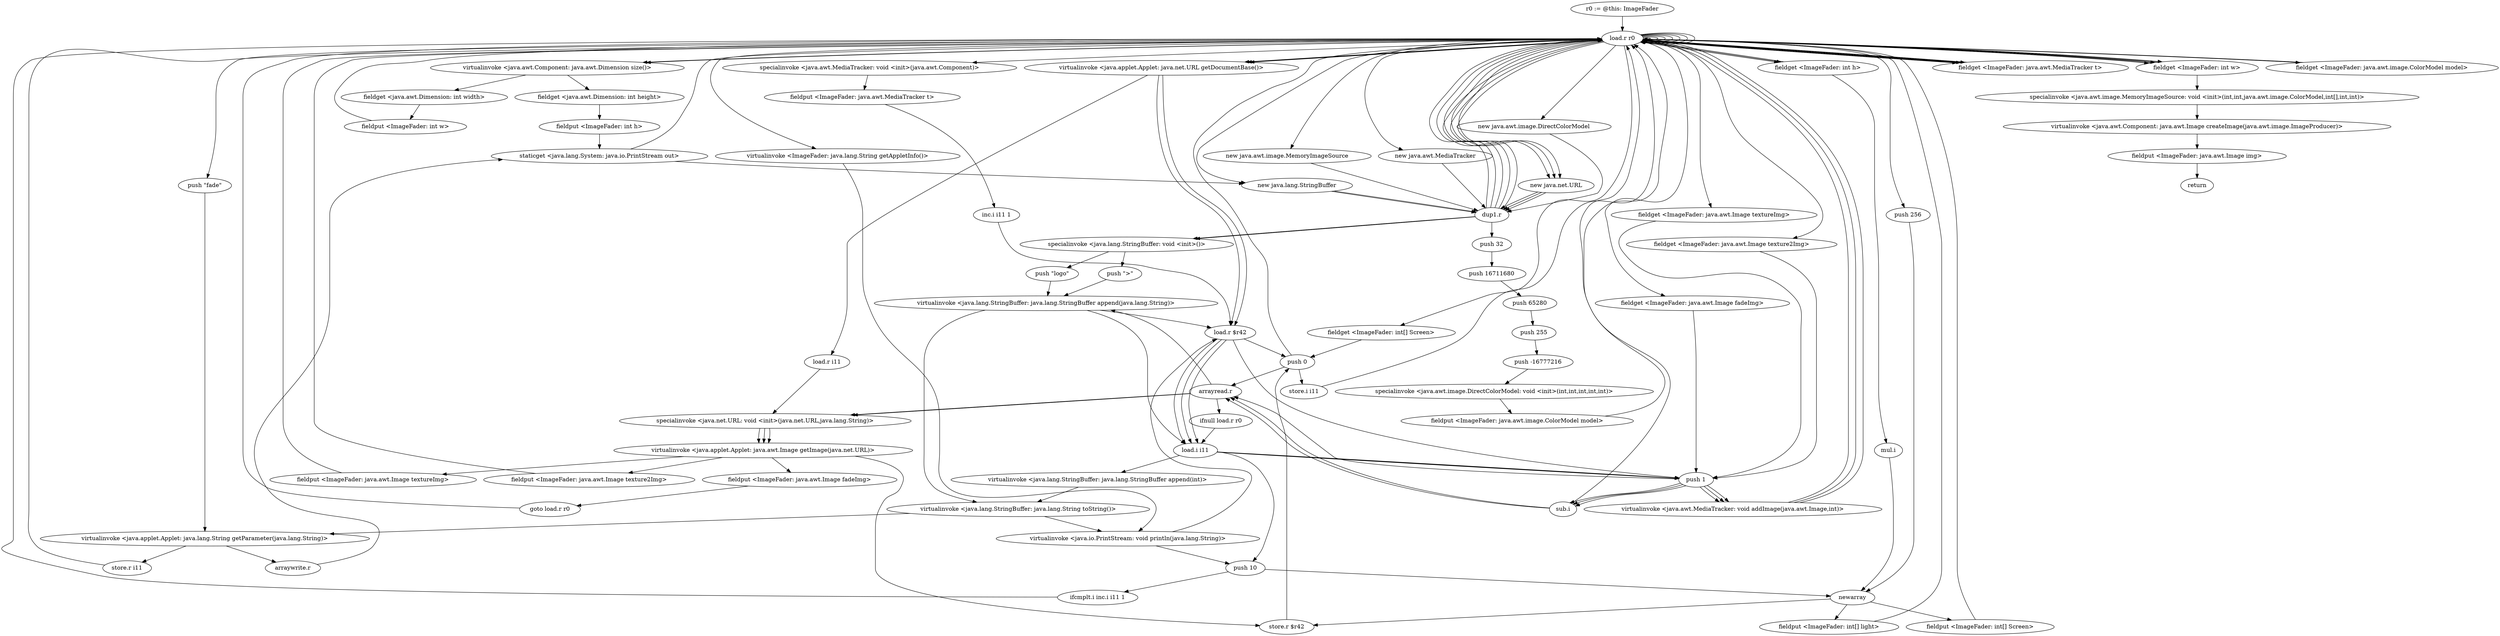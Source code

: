 digraph "" {
    "r0 := @this: ImageFader"
    "load.r r0"
    "r0 := @this: ImageFader"->"load.r r0";
    "load.r r0"->"load.r r0";
    "virtualinvoke <java.awt.Component: java.awt.Dimension size()>"
    "load.r r0"->"virtualinvoke <java.awt.Component: java.awt.Dimension size()>";
    "fieldget <java.awt.Dimension: int width>"
    "virtualinvoke <java.awt.Component: java.awt.Dimension size()>"->"fieldget <java.awt.Dimension: int width>";
    "fieldput <ImageFader: int w>"
    "fieldget <java.awt.Dimension: int width>"->"fieldput <ImageFader: int w>";
    "fieldput <ImageFader: int w>"->"load.r r0";
    "load.r r0"->"load.r r0";
    "load.r r0"->"virtualinvoke <java.awt.Component: java.awt.Dimension size()>";
    "fieldget <java.awt.Dimension: int height>"
    "virtualinvoke <java.awt.Component: java.awt.Dimension size()>"->"fieldget <java.awt.Dimension: int height>";
    "fieldput <ImageFader: int h>"
    "fieldget <java.awt.Dimension: int height>"->"fieldput <ImageFader: int h>";
    "staticget <java.lang.System: java.io.PrintStream out>"
    "fieldput <ImageFader: int h>"->"staticget <java.lang.System: java.io.PrintStream out>";
    "staticget <java.lang.System: java.io.PrintStream out>"->"load.r r0";
    "virtualinvoke <ImageFader: java.lang.String getAppletInfo()>"
    "load.r r0"->"virtualinvoke <ImageFader: java.lang.String getAppletInfo()>";
    "virtualinvoke <java.io.PrintStream: void println(java.lang.String)>"
    "virtualinvoke <ImageFader: java.lang.String getAppletInfo()>"->"virtualinvoke <java.io.PrintStream: void println(java.lang.String)>";
    "push 10"
    "virtualinvoke <java.io.PrintStream: void println(java.lang.String)>"->"push 10";
    "newarray"
    "push 10"->"newarray";
    "store.r $r42"
    "newarray"->"store.r $r42";
    "push 0"
    "store.r $r42"->"push 0";
    "store.i i11"
    "push 0"->"store.i i11";
    "store.i i11"->"load.r r0";
    "new java.awt.MediaTracker"
    "load.r r0"->"new java.awt.MediaTracker";
    "dup1.r"
    "new java.awt.MediaTracker"->"dup1.r";
    "dup1.r"->"load.r r0";
    "specialinvoke <java.awt.MediaTracker: void <init>(java.awt.Component)>"
    "load.r r0"->"specialinvoke <java.awt.MediaTracker: void <init>(java.awt.Component)>";
    "fieldput <ImageFader: java.awt.MediaTracker t>"
    "specialinvoke <java.awt.MediaTracker: void <init>(java.awt.Component)>"->"fieldput <ImageFader: java.awt.MediaTracker t>";
    "inc.i i11 1"
    "fieldput <ImageFader: java.awt.MediaTracker t>"->"inc.i i11 1";
    "load.r $r42"
    "inc.i i11 1"->"load.r $r42";
    "load.i i11"
    "load.r $r42"->"load.i i11";
    "push 1"
    "load.i i11"->"push 1";
    "sub.i"
    "push 1"->"sub.i";
    "sub.i"->"load.r r0";
    "new java.lang.StringBuffer"
    "load.r r0"->"new java.lang.StringBuffer";
    "new java.lang.StringBuffer"->"dup1.r";
    "specialinvoke <java.lang.StringBuffer: void <init>()>"
    "dup1.r"->"specialinvoke <java.lang.StringBuffer: void <init>()>";
    "push \"logo\""
    "specialinvoke <java.lang.StringBuffer: void <init>()>"->"push \"logo\"";
    "virtualinvoke <java.lang.StringBuffer: java.lang.StringBuffer append(java.lang.String)>"
    "push \"logo\""->"virtualinvoke <java.lang.StringBuffer: java.lang.StringBuffer append(java.lang.String)>";
    "virtualinvoke <java.lang.StringBuffer: java.lang.StringBuffer append(java.lang.String)>"->"load.i i11";
    "virtualinvoke <java.lang.StringBuffer: java.lang.StringBuffer append(int)>"
    "load.i i11"->"virtualinvoke <java.lang.StringBuffer: java.lang.StringBuffer append(int)>";
    "virtualinvoke <java.lang.StringBuffer: java.lang.String toString()>"
    "virtualinvoke <java.lang.StringBuffer: java.lang.StringBuffer append(int)>"->"virtualinvoke <java.lang.StringBuffer: java.lang.String toString()>";
    "virtualinvoke <java.applet.Applet: java.lang.String getParameter(java.lang.String)>"
    "virtualinvoke <java.lang.StringBuffer: java.lang.String toString()>"->"virtualinvoke <java.applet.Applet: java.lang.String getParameter(java.lang.String)>";
    "arraywrite.r"
    "virtualinvoke <java.applet.Applet: java.lang.String getParameter(java.lang.String)>"->"arraywrite.r";
    "arraywrite.r"->"staticget <java.lang.System: java.io.PrintStream out>";
    "staticget <java.lang.System: java.io.PrintStream out>"->"new java.lang.StringBuffer";
    "new java.lang.StringBuffer"->"dup1.r";
    "dup1.r"->"specialinvoke <java.lang.StringBuffer: void <init>()>";
    "push \">\""
    "specialinvoke <java.lang.StringBuffer: void <init>()>"->"push \">\"";
    "push \">\""->"virtualinvoke <java.lang.StringBuffer: java.lang.StringBuffer append(java.lang.String)>";
    "virtualinvoke <java.lang.StringBuffer: java.lang.StringBuffer append(java.lang.String)>"->"load.r $r42";
    "load.r $r42"->"load.i i11";
    "load.i i11"->"push 1";
    "push 1"->"sub.i";
    "arrayread.r"
    "sub.i"->"arrayread.r";
    "arrayread.r"->"virtualinvoke <java.lang.StringBuffer: java.lang.StringBuffer append(java.lang.String)>";
    "virtualinvoke <java.lang.StringBuffer: java.lang.StringBuffer append(java.lang.String)>"->"virtualinvoke <java.lang.StringBuffer: java.lang.String toString()>";
    "virtualinvoke <java.lang.StringBuffer: java.lang.String toString()>"->"virtualinvoke <java.io.PrintStream: void println(java.lang.String)>";
    "virtualinvoke <java.io.PrintStream: void println(java.lang.String)>"->"load.r $r42";
    "load.r $r42"->"load.i i11";
    "load.i i11"->"push 1";
    "push 1"->"sub.i";
    "sub.i"->"arrayread.r";
    "ifnull load.r r0"
    "arrayread.r"->"ifnull load.r r0";
    "ifnull load.r r0"->"load.i i11";
    "load.i i11"->"push 10";
    "ifcmplt.i inc.i i11 1"
    "push 10"->"ifcmplt.i inc.i i11 1";
    "ifcmplt.i inc.i i11 1"->"load.r r0";
    "push \"fade\""
    "load.r r0"->"push \"fade\"";
    "push \"fade\""->"virtualinvoke <java.applet.Applet: java.lang.String getParameter(java.lang.String)>";
    "store.r i11"
    "virtualinvoke <java.applet.Applet: java.lang.String getParameter(java.lang.String)>"->"store.r i11";
    "store.r i11"->"load.r r0";
    "load.r r0"->"load.r r0";
    "new java.net.URL"
    "load.r r0"->"new java.net.URL";
    "new java.net.URL"->"dup1.r";
    "dup1.r"->"load.r r0";
    "virtualinvoke <java.applet.Applet: java.net.URL getDocumentBase()>"
    "load.r r0"->"virtualinvoke <java.applet.Applet: java.net.URL getDocumentBase()>";
    "virtualinvoke <java.applet.Applet: java.net.URL getDocumentBase()>"->"load.r $r42";
    "load.r $r42"->"push 0";
    "push 0"->"arrayread.r";
    "specialinvoke <java.net.URL: void <init>(java.net.URL,java.lang.String)>"
    "arrayread.r"->"specialinvoke <java.net.URL: void <init>(java.net.URL,java.lang.String)>";
    "virtualinvoke <java.applet.Applet: java.awt.Image getImage(java.net.URL)>"
    "specialinvoke <java.net.URL: void <init>(java.net.URL,java.lang.String)>"->"virtualinvoke <java.applet.Applet: java.awt.Image getImage(java.net.URL)>";
    "fieldput <ImageFader: java.awt.Image textureImg>"
    "virtualinvoke <java.applet.Applet: java.awt.Image getImage(java.net.URL)>"->"fieldput <ImageFader: java.awt.Image textureImg>";
    "fieldput <ImageFader: java.awt.Image textureImg>"->"load.r r0";
    "load.r r0"->"load.r r0";
    "load.r r0"->"new java.net.URL";
    "new java.net.URL"->"dup1.r";
    "dup1.r"->"load.r r0";
    "load.r r0"->"virtualinvoke <java.applet.Applet: java.net.URL getDocumentBase()>";
    "virtualinvoke <java.applet.Applet: java.net.URL getDocumentBase()>"->"load.r $r42";
    "load.r $r42"->"push 1";
    "push 1"->"arrayread.r";
    "arrayread.r"->"specialinvoke <java.net.URL: void <init>(java.net.URL,java.lang.String)>";
    "specialinvoke <java.net.URL: void <init>(java.net.URL,java.lang.String)>"->"virtualinvoke <java.applet.Applet: java.awt.Image getImage(java.net.URL)>";
    "fieldput <ImageFader: java.awt.Image texture2Img>"
    "virtualinvoke <java.applet.Applet: java.awt.Image getImage(java.net.URL)>"->"fieldput <ImageFader: java.awt.Image texture2Img>";
    "fieldput <ImageFader: java.awt.Image texture2Img>"->"load.r r0";
    "load.r r0"->"load.r r0";
    "load.r r0"->"new java.net.URL";
    "new java.net.URL"->"dup1.r";
    "dup1.r"->"load.r r0";
    "load.r r0"->"virtualinvoke <java.applet.Applet: java.net.URL getDocumentBase()>";
    "load.r i11"
    "virtualinvoke <java.applet.Applet: java.net.URL getDocumentBase()>"->"load.r i11";
    "load.r i11"->"specialinvoke <java.net.URL: void <init>(java.net.URL,java.lang.String)>";
    "specialinvoke <java.net.URL: void <init>(java.net.URL,java.lang.String)>"->"virtualinvoke <java.applet.Applet: java.awt.Image getImage(java.net.URL)>";
    "fieldput <ImageFader: java.awt.Image fadeImg>"
    "virtualinvoke <java.applet.Applet: java.awt.Image getImage(java.net.URL)>"->"fieldput <ImageFader: java.awt.Image fadeImg>";
    "goto load.r r0"
    "fieldput <ImageFader: java.awt.Image fadeImg>"->"goto load.r r0";
    "goto load.r r0"->"load.r r0";
    "fieldget <ImageFader: java.awt.MediaTracker t>"
    "load.r r0"->"fieldget <ImageFader: java.awt.MediaTracker t>";
    "fieldget <ImageFader: java.awt.MediaTracker t>"->"load.r r0";
    "fieldget <ImageFader: java.awt.Image textureImg>"
    "load.r r0"->"fieldget <ImageFader: java.awt.Image textureImg>";
    "fieldget <ImageFader: java.awt.Image textureImg>"->"push 1";
    "virtualinvoke <java.awt.MediaTracker: void addImage(java.awt.Image,int)>"
    "push 1"->"virtualinvoke <java.awt.MediaTracker: void addImage(java.awt.Image,int)>";
    "virtualinvoke <java.awt.MediaTracker: void addImage(java.awt.Image,int)>"->"load.r r0";
    "load.r r0"->"fieldget <ImageFader: java.awt.MediaTracker t>";
    "fieldget <ImageFader: java.awt.MediaTracker t>"->"load.r r0";
    "fieldget <ImageFader: java.awt.Image texture2Img>"
    "load.r r0"->"fieldget <ImageFader: java.awt.Image texture2Img>";
    "fieldget <ImageFader: java.awt.Image texture2Img>"->"push 1";
    "push 1"->"virtualinvoke <java.awt.MediaTracker: void addImage(java.awt.Image,int)>";
    "virtualinvoke <java.awt.MediaTracker: void addImage(java.awt.Image,int)>"->"load.r r0";
    "load.r r0"->"fieldget <ImageFader: java.awt.MediaTracker t>";
    "fieldget <ImageFader: java.awt.MediaTracker t>"->"load.r r0";
    "fieldget <ImageFader: java.awt.Image fadeImg>"
    "load.r r0"->"fieldget <ImageFader: java.awt.Image fadeImg>";
    "fieldget <ImageFader: java.awt.Image fadeImg>"->"push 1";
    "push 1"->"virtualinvoke <java.awt.MediaTracker: void addImage(java.awt.Image,int)>";
    "virtualinvoke <java.awt.MediaTracker: void addImage(java.awt.Image,int)>"->"load.r r0";
    "push 256"
    "load.r r0"->"push 256";
    "push 256"->"newarray";
    "fieldput <ImageFader: int[] light>"
    "newarray"->"fieldput <ImageFader: int[] light>";
    "fieldput <ImageFader: int[] light>"->"load.r r0";
    "load.r r0"->"load.r r0";
    "fieldget <ImageFader: int w>"
    "load.r r0"->"fieldget <ImageFader: int w>";
    "fieldget <ImageFader: int w>"->"load.r r0";
    "fieldget <ImageFader: int h>"
    "load.r r0"->"fieldget <ImageFader: int h>";
    "mul.i"
    "fieldget <ImageFader: int h>"->"mul.i";
    "mul.i"->"newarray";
    "fieldput <ImageFader: int[] Screen>"
    "newarray"->"fieldput <ImageFader: int[] Screen>";
    "fieldput <ImageFader: int[] Screen>"->"load.r r0";
    "new java.awt.image.DirectColorModel"
    "load.r r0"->"new java.awt.image.DirectColorModel";
    "new java.awt.image.DirectColorModel"->"dup1.r";
    "push 32"
    "dup1.r"->"push 32";
    "push 16711680"
    "push 32"->"push 16711680";
    "push 65280"
    "push 16711680"->"push 65280";
    "push 255"
    "push 65280"->"push 255";
    "push -16777216"
    "push 255"->"push -16777216";
    "specialinvoke <java.awt.image.DirectColorModel: void <init>(int,int,int,int,int)>"
    "push -16777216"->"specialinvoke <java.awt.image.DirectColorModel: void <init>(int,int,int,int,int)>";
    "fieldput <ImageFader: java.awt.image.ColorModel model>"
    "specialinvoke <java.awt.image.DirectColorModel: void <init>(int,int,int,int,int)>"->"fieldput <ImageFader: java.awt.image.ColorModel model>";
    "fieldput <ImageFader: java.awt.image.ColorModel model>"->"load.r r0";
    "load.r r0"->"load.r r0";
    "new java.awt.image.MemoryImageSource"
    "load.r r0"->"new java.awt.image.MemoryImageSource";
    "new java.awt.image.MemoryImageSource"->"dup1.r";
    "dup1.r"->"load.r r0";
    "load.r r0"->"fieldget <ImageFader: int w>";
    "fieldget <ImageFader: int w>"->"load.r r0";
    "load.r r0"->"fieldget <ImageFader: int h>";
    "fieldget <ImageFader: int h>"->"load.r r0";
    "fieldget <ImageFader: java.awt.image.ColorModel model>"
    "load.r r0"->"fieldget <ImageFader: java.awt.image.ColorModel model>";
    "fieldget <ImageFader: java.awt.image.ColorModel model>"->"load.r r0";
    "fieldget <ImageFader: int[] Screen>"
    "load.r r0"->"fieldget <ImageFader: int[] Screen>";
    "fieldget <ImageFader: int[] Screen>"->"push 0";
    "push 0"->"load.r r0";
    "load.r r0"->"fieldget <ImageFader: int w>";
    "specialinvoke <java.awt.image.MemoryImageSource: void <init>(int,int,java.awt.image.ColorModel,int[],int,int)>"
    "fieldget <ImageFader: int w>"->"specialinvoke <java.awt.image.MemoryImageSource: void <init>(int,int,java.awt.image.ColorModel,int[],int,int)>";
    "virtualinvoke <java.awt.Component: java.awt.Image createImage(java.awt.image.ImageProducer)>"
    "specialinvoke <java.awt.image.MemoryImageSource: void <init>(int,int,java.awt.image.ColorModel,int[],int,int)>"->"virtualinvoke <java.awt.Component: java.awt.Image createImage(java.awt.image.ImageProducer)>";
    "fieldput <ImageFader: java.awt.Image img>"
    "virtualinvoke <java.awt.Component: java.awt.Image createImage(java.awt.image.ImageProducer)>"->"fieldput <ImageFader: java.awt.Image img>";
    "return"
    "fieldput <ImageFader: java.awt.Image img>"->"return";
    "virtualinvoke <java.applet.Applet: java.awt.Image getImage(java.net.URL)>"->"store.r $r42";
}
